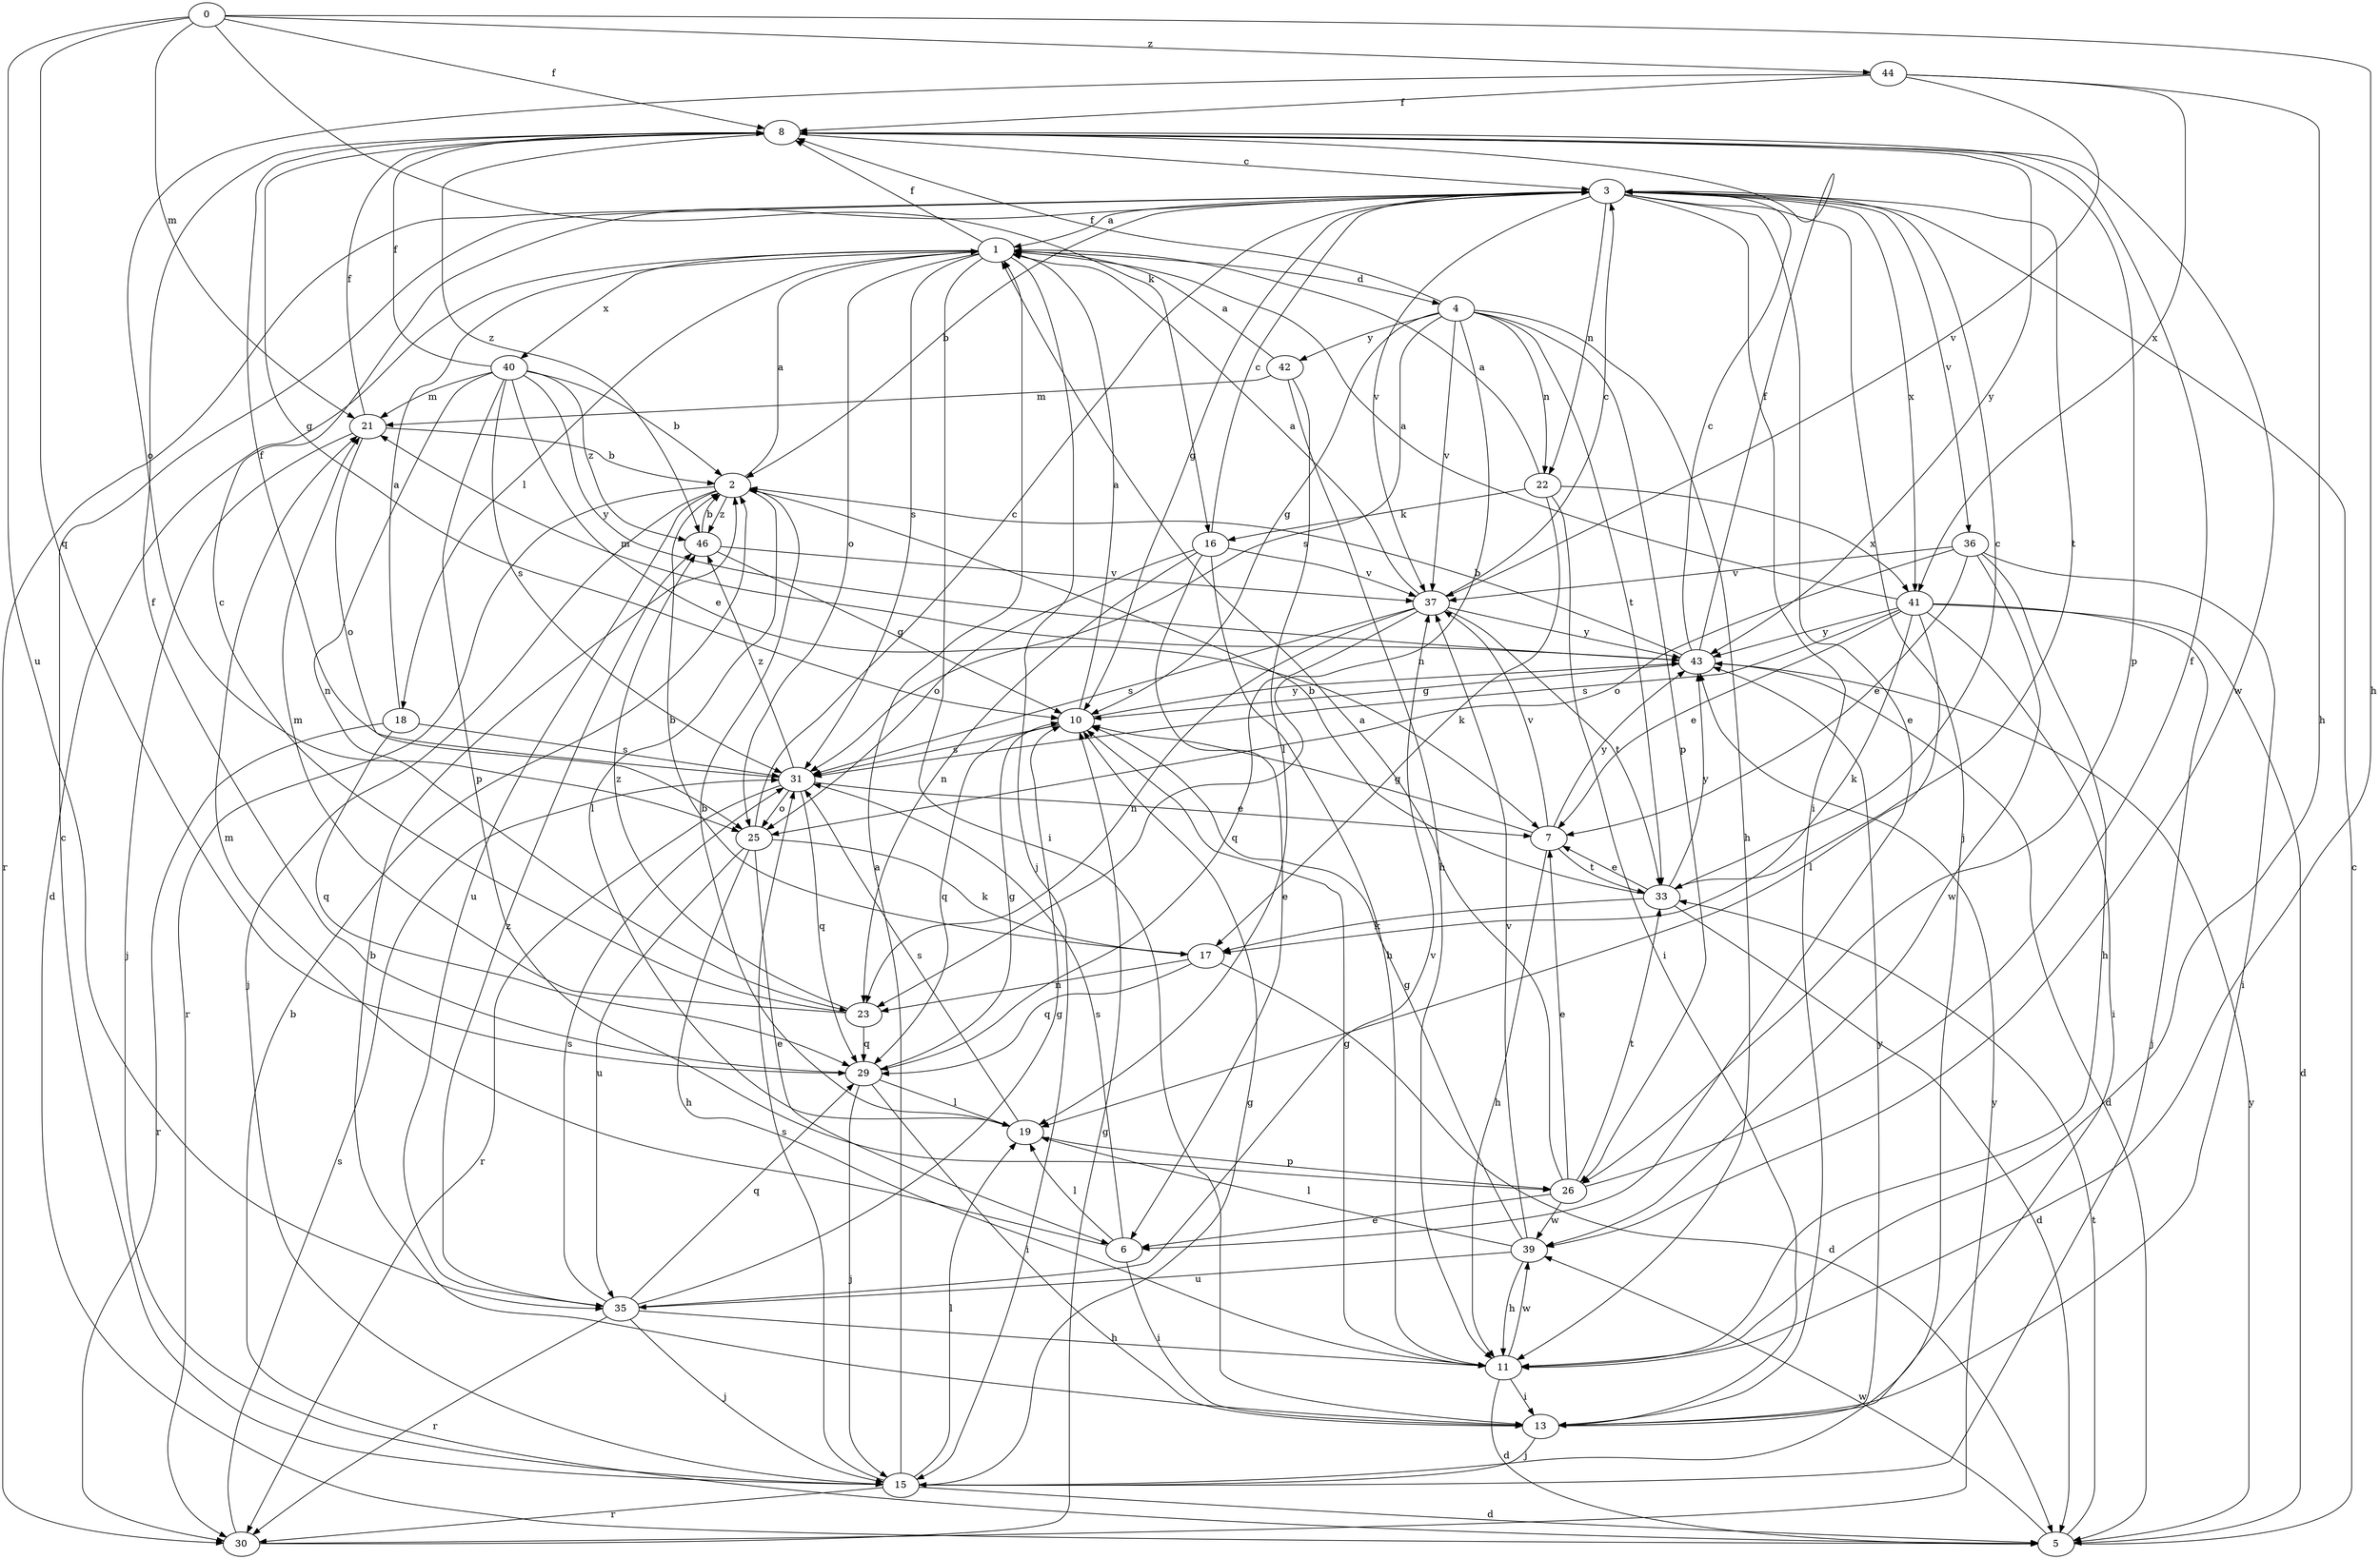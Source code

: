 strict digraph  {
0;
1;
2;
3;
4;
5;
6;
7;
8;
10;
11;
13;
15;
16;
17;
18;
19;
21;
22;
23;
25;
26;
29;
30;
31;
33;
35;
36;
37;
39;
40;
41;
42;
43;
44;
46;
0 -> 8  [label=f];
0 -> 11  [label=h];
0 -> 16  [label=k];
0 -> 21  [label=m];
0 -> 29  [label=q];
0 -> 35  [label=u];
0 -> 44  [label=z];
1 -> 4  [label=d];
1 -> 5  [label=d];
1 -> 8  [label=f];
1 -> 13  [label=i];
1 -> 15  [label=j];
1 -> 18  [label=l];
1 -> 25  [label=o];
1 -> 31  [label=s];
1 -> 40  [label=x];
2 -> 1  [label=a];
2 -> 15  [label=j];
2 -> 19  [label=l];
2 -> 30  [label=r];
2 -> 35  [label=u];
2 -> 46  [label=z];
3 -> 1  [label=a];
3 -> 2  [label=b];
3 -> 6  [label=e];
3 -> 10  [label=g];
3 -> 13  [label=i];
3 -> 15  [label=j];
3 -> 22  [label=n];
3 -> 30  [label=r];
3 -> 33  [label=t];
3 -> 36  [label=v];
3 -> 37  [label=v];
3 -> 41  [label=x];
4 -> 8  [label=f];
4 -> 10  [label=g];
4 -> 11  [label=h];
4 -> 22  [label=n];
4 -> 23  [label=n];
4 -> 26  [label=p];
4 -> 31  [label=s];
4 -> 33  [label=t];
4 -> 37  [label=v];
4 -> 42  [label=y];
5 -> 2  [label=b];
5 -> 3  [label=c];
5 -> 33  [label=t];
5 -> 39  [label=w];
5 -> 43  [label=y];
6 -> 13  [label=i];
6 -> 19  [label=l];
6 -> 21  [label=m];
6 -> 31  [label=s];
7 -> 10  [label=g];
7 -> 11  [label=h];
7 -> 33  [label=t];
7 -> 37  [label=v];
7 -> 43  [label=y];
8 -> 3  [label=c];
8 -> 10  [label=g];
8 -> 26  [label=p];
8 -> 39  [label=w];
8 -> 43  [label=y];
8 -> 46  [label=z];
10 -> 1  [label=a];
10 -> 29  [label=q];
10 -> 31  [label=s];
10 -> 43  [label=y];
11 -> 5  [label=d];
11 -> 10  [label=g];
11 -> 13  [label=i];
11 -> 39  [label=w];
13 -> 2  [label=b];
13 -> 15  [label=j];
13 -> 43  [label=y];
15 -> 1  [label=a];
15 -> 3  [label=c];
15 -> 5  [label=d];
15 -> 10  [label=g];
15 -> 19  [label=l];
15 -> 30  [label=r];
15 -> 31  [label=s];
16 -> 3  [label=c];
16 -> 6  [label=e];
16 -> 11  [label=h];
16 -> 23  [label=n];
16 -> 25  [label=o];
16 -> 37  [label=v];
17 -> 2  [label=b];
17 -> 5  [label=d];
17 -> 23  [label=n];
17 -> 29  [label=q];
18 -> 1  [label=a];
18 -> 29  [label=q];
18 -> 30  [label=r];
18 -> 31  [label=s];
19 -> 2  [label=b];
19 -> 26  [label=p];
19 -> 31  [label=s];
21 -> 2  [label=b];
21 -> 8  [label=f];
21 -> 15  [label=j];
21 -> 25  [label=o];
22 -> 1  [label=a];
22 -> 13  [label=i];
22 -> 16  [label=k];
22 -> 17  [label=k];
22 -> 41  [label=x];
23 -> 3  [label=c];
23 -> 21  [label=m];
23 -> 29  [label=q];
23 -> 46  [label=z];
25 -> 3  [label=c];
25 -> 6  [label=e];
25 -> 11  [label=h];
25 -> 17  [label=k];
25 -> 35  [label=u];
26 -> 1  [label=a];
26 -> 6  [label=e];
26 -> 7  [label=e];
26 -> 8  [label=f];
26 -> 33  [label=t];
26 -> 39  [label=w];
29 -> 8  [label=f];
29 -> 10  [label=g];
29 -> 13  [label=i];
29 -> 15  [label=j];
29 -> 19  [label=l];
30 -> 10  [label=g];
30 -> 31  [label=s];
30 -> 43  [label=y];
31 -> 7  [label=e];
31 -> 8  [label=f];
31 -> 25  [label=o];
31 -> 29  [label=q];
31 -> 30  [label=r];
31 -> 46  [label=z];
33 -> 2  [label=b];
33 -> 3  [label=c];
33 -> 5  [label=d];
33 -> 7  [label=e];
33 -> 17  [label=k];
33 -> 43  [label=y];
35 -> 10  [label=g];
35 -> 11  [label=h];
35 -> 15  [label=j];
35 -> 29  [label=q];
35 -> 30  [label=r];
35 -> 31  [label=s];
35 -> 37  [label=v];
35 -> 46  [label=z];
36 -> 7  [label=e];
36 -> 11  [label=h];
36 -> 13  [label=i];
36 -> 25  [label=o];
36 -> 37  [label=v];
36 -> 39  [label=w];
37 -> 1  [label=a];
37 -> 3  [label=c];
37 -> 23  [label=n];
37 -> 29  [label=q];
37 -> 31  [label=s];
37 -> 33  [label=t];
37 -> 43  [label=y];
39 -> 10  [label=g];
39 -> 11  [label=h];
39 -> 19  [label=l];
39 -> 35  [label=u];
39 -> 37  [label=v];
40 -> 2  [label=b];
40 -> 7  [label=e];
40 -> 8  [label=f];
40 -> 21  [label=m];
40 -> 23  [label=n];
40 -> 26  [label=p];
40 -> 31  [label=s];
40 -> 43  [label=y];
40 -> 46  [label=z];
41 -> 1  [label=a];
41 -> 5  [label=d];
41 -> 7  [label=e];
41 -> 13  [label=i];
41 -> 15  [label=j];
41 -> 17  [label=k];
41 -> 19  [label=l];
41 -> 31  [label=s];
41 -> 43  [label=y];
42 -> 1  [label=a];
42 -> 11  [label=h];
42 -> 19  [label=l];
42 -> 21  [label=m];
43 -> 2  [label=b];
43 -> 3  [label=c];
43 -> 5  [label=d];
43 -> 8  [label=f];
43 -> 10  [label=g];
43 -> 21  [label=m];
44 -> 8  [label=f];
44 -> 11  [label=h];
44 -> 25  [label=o];
44 -> 37  [label=v];
44 -> 41  [label=x];
46 -> 2  [label=b];
46 -> 10  [label=g];
46 -> 37  [label=v];
}
